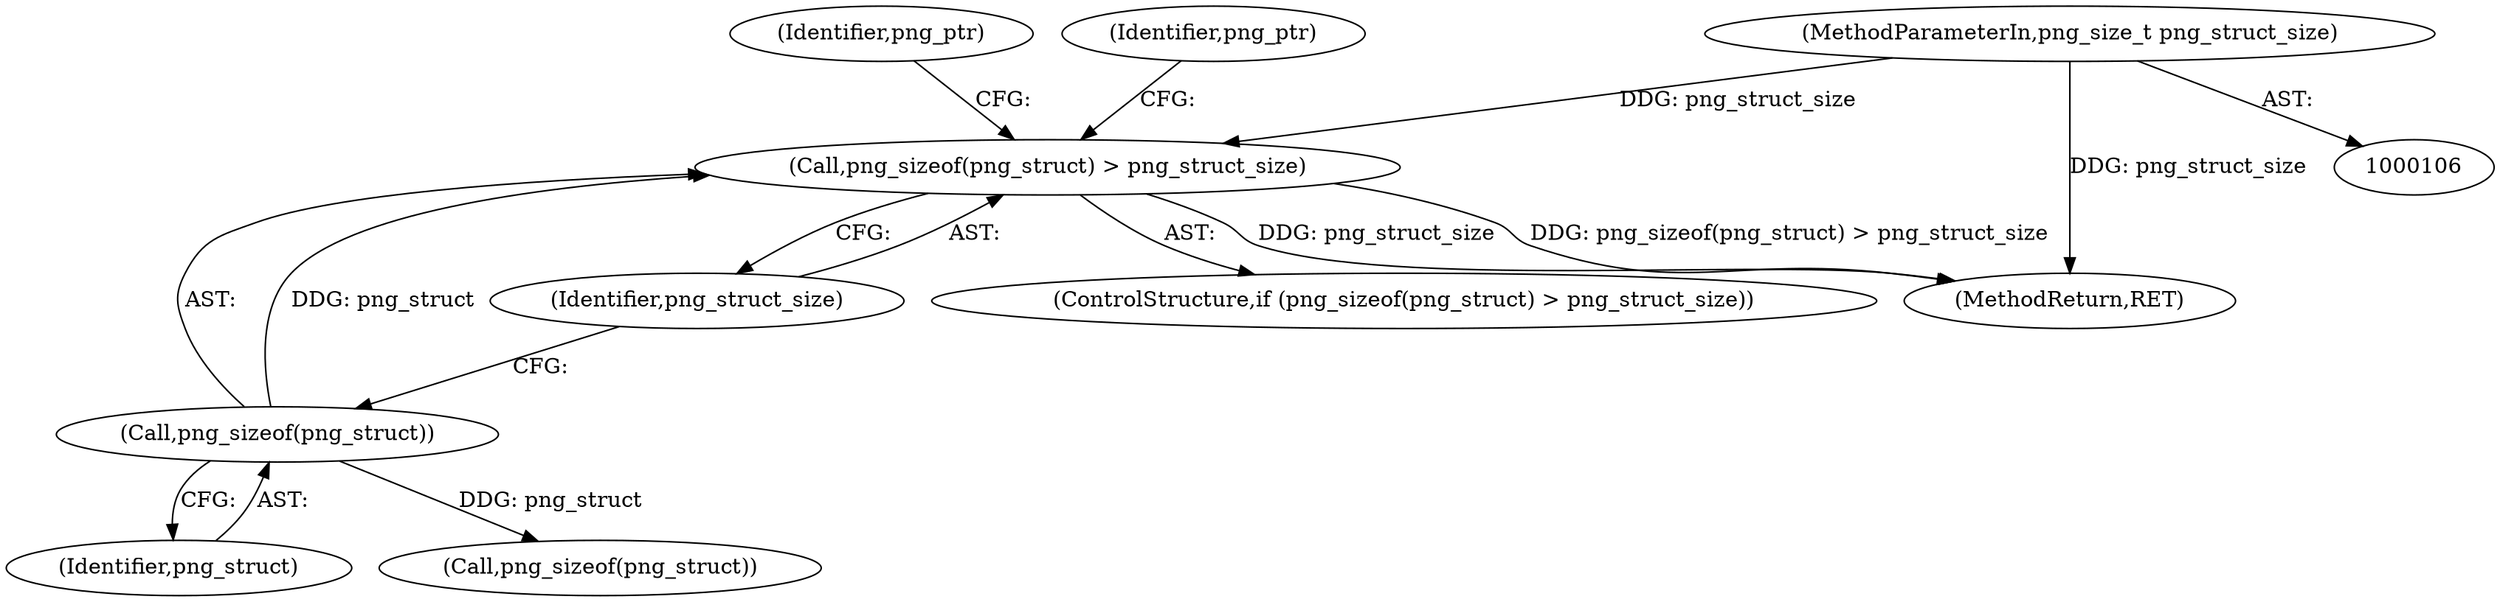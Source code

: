 digraph "0_Chrome_7f3d85b096f66870a15b37c2f40b219b2e292693_28@API" {
"1000166" [label="(Call,png_sizeof(png_struct) > png_struct_size)"];
"1000167" [label="(Call,png_sizeof(png_struct))"];
"1000109" [label="(MethodParameterIn,png_size_t png_struct_size)"];
"1000169" [label="(Identifier,png_struct_size)"];
"1000167" [label="(Call,png_sizeof(png_struct))"];
"1000184" [label="(Identifier,png_ptr)"];
"1000172" [label="(Identifier,png_ptr)"];
"1000168" [label="(Identifier,png_struct)"];
"1000165" [label="(ControlStructure,if (png_sizeof(png_struct) > png_struct_size))"];
"1000109" [label="(MethodParameterIn,png_size_t png_struct_size)"];
"1000186" [label="(Call,png_sizeof(png_struct))"];
"1000166" [label="(Call,png_sizeof(png_struct) > png_struct_size)"];
"1000228" [label="(MethodReturn,RET)"];
"1000166" -> "1000165"  [label="AST: "];
"1000166" -> "1000169"  [label="CFG: "];
"1000167" -> "1000166"  [label="AST: "];
"1000169" -> "1000166"  [label="AST: "];
"1000172" -> "1000166"  [label="CFG: "];
"1000184" -> "1000166"  [label="CFG: "];
"1000166" -> "1000228"  [label="DDG: png_struct_size"];
"1000166" -> "1000228"  [label="DDG: png_sizeof(png_struct) > png_struct_size"];
"1000167" -> "1000166"  [label="DDG: png_struct"];
"1000109" -> "1000166"  [label="DDG: png_struct_size"];
"1000167" -> "1000168"  [label="CFG: "];
"1000168" -> "1000167"  [label="AST: "];
"1000169" -> "1000167"  [label="CFG: "];
"1000167" -> "1000186"  [label="DDG: png_struct"];
"1000109" -> "1000106"  [label="AST: "];
"1000109" -> "1000228"  [label="DDG: png_struct_size"];
}
